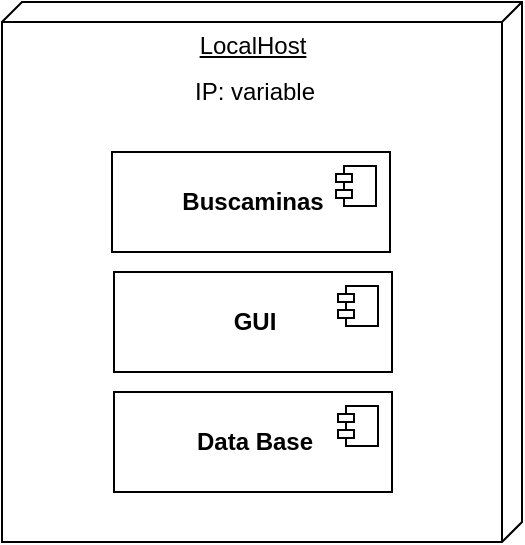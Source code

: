 <mxfile>
    <diagram id="JoFbK7ICk8l4QqJ5rrXZ" name="Page-1">
        <mxGraphModel dx="1204" dy="573" grid="1" gridSize="10" guides="1" tooltips="1" connect="1" arrows="1" fold="1" page="1" pageScale="1" pageWidth="850" pageHeight="1100" math="0" shadow="0">
            <root>
                <mxCell id="0"/>
                <mxCell id="1" parent="0"/>
                <mxCell id="2" value="LocalHost" style="verticalAlign=top;align=center;spacingTop=8;spacingLeft=2;spacingRight=12;shape=cube;size=10;direction=south;fontStyle=4;html=1;" vertex="1" parent="1">
                    <mxGeometry x="295" y="415" width="260" height="270" as="geometry"/>
                </mxCell>
                <mxCell id="3" value="IP: variable" style="text;html=1;align=center;verticalAlign=middle;resizable=0;points=[];autosize=1;strokeColor=none;fillColor=none;" vertex="1" parent="1">
                    <mxGeometry x="380.5" y="445" width="80" height="30" as="geometry"/>
                </mxCell>
                <mxCell id="9" value="&lt;span style=&quot;font-weight: 700;&quot;&gt;Buscaminas&lt;/span&gt;" style="html=1;dropTarget=0;" vertex="1" parent="1">
                    <mxGeometry x="350" y="490" width="139" height="50" as="geometry"/>
                </mxCell>
                <mxCell id="10" value="" style="shape=module;jettyWidth=8;jettyHeight=4;" vertex="1" parent="9">
                    <mxGeometry x="1" width="20" height="20" relative="1" as="geometry">
                        <mxPoint x="-27" y="7" as="offset"/>
                    </mxGeometry>
                </mxCell>
                <mxCell id="11" value="&lt;span style=&quot;font-weight: 700;&quot;&gt;GUI&lt;/span&gt;" style="html=1;dropTarget=0;" vertex="1" parent="1">
                    <mxGeometry x="351" y="550" width="139" height="50" as="geometry"/>
                </mxCell>
                <mxCell id="12" value="" style="shape=module;jettyWidth=8;jettyHeight=4;" vertex="1" parent="11">
                    <mxGeometry x="1" width="20" height="20" relative="1" as="geometry">
                        <mxPoint x="-27" y="7" as="offset"/>
                    </mxGeometry>
                </mxCell>
                <mxCell id="13" value="&lt;span style=&quot;font-weight: 700;&quot;&gt;Data Base&lt;/span&gt;" style="html=1;dropTarget=0;" vertex="1" parent="1">
                    <mxGeometry x="351" y="610" width="139" height="50" as="geometry"/>
                </mxCell>
                <mxCell id="14" value="" style="shape=module;jettyWidth=8;jettyHeight=4;" vertex="1" parent="13">
                    <mxGeometry x="1" width="20" height="20" relative="1" as="geometry">
                        <mxPoint x="-27" y="7" as="offset"/>
                    </mxGeometry>
                </mxCell>
            </root>
        </mxGraphModel>
    </diagram>
</mxfile>